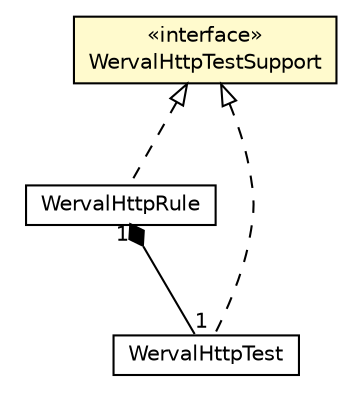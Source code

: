 #!/usr/local/bin/dot
#
# Class diagram 
# Generated by UMLGraph version R5_6-24-gf6e263 (http://www.umlgraph.org/)
#

digraph G {
	edge [fontname="Helvetica",fontsize=10,labelfontname="Helvetica",labelfontsize=10];
	node [fontname="Helvetica",fontsize=10,shape=plaintext];
	nodesep=0.25;
	ranksep=0.5;
	// io.werval.test.WervalHttpRule
	c39984 [label=<<table title="io.werval.test.WervalHttpRule" border="0" cellborder="1" cellspacing="0" cellpadding="2" port="p" href="./WervalHttpRule.html">
		<tr><td><table border="0" cellspacing="0" cellpadding="1">
<tr><td align="center" balign="center"> WervalHttpRule </td></tr>
		</table></td></tr>
		</table>>, URL="./WervalHttpRule.html", fontname="Helvetica", fontcolor="black", fontsize=10.0];
	// io.werval.test.WervalHttpTest
	c39985 [label=<<table title="io.werval.test.WervalHttpTest" border="0" cellborder="1" cellspacing="0" cellpadding="2" port="p" href="./WervalHttpTest.html">
		<tr><td><table border="0" cellspacing="0" cellpadding="1">
<tr><td align="center" balign="center"> WervalHttpTest </td></tr>
		</table></td></tr>
		</table>>, URL="./WervalHttpTest.html", fontname="Helvetica", fontcolor="black", fontsize=10.0];
	// io.werval.test.WervalHttpTestSupport
	c39986 [label=<<table title="io.werval.test.WervalHttpTestSupport" border="0" cellborder="1" cellspacing="0" cellpadding="2" port="p" bgcolor="lemonChiffon" href="./WervalHttpTestSupport.html">
		<tr><td><table border="0" cellspacing="0" cellpadding="1">
<tr><td align="center" balign="center"> &#171;interface&#187; </td></tr>
<tr><td align="center" balign="center"> WervalHttpTestSupport </td></tr>
		</table></td></tr>
		</table>>, URL="./WervalHttpTestSupport.html", fontname="Helvetica", fontcolor="black", fontsize=10.0];
	//io.werval.test.WervalHttpRule implements io.werval.test.WervalHttpTestSupport
	c39986:p -> c39984:p [dir=back,arrowtail=empty,style=dashed];
	// io.werval.test.WervalHttpRule COMPOSED io.werval.test.WervalHttpTest
	c39984:p -> c39985:p [taillabel="1", label="", headlabel="1", fontname="Helvetica", fontcolor="black", fontsize=10.0, color="black", arrowhead=none, arrowtail=diamond, dir=both];
	//io.werval.test.WervalHttpTest implements io.werval.test.WervalHttpTestSupport
	c39986:p -> c39985:p [dir=back,arrowtail=empty,style=dashed];
}

